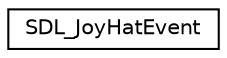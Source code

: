 digraph "Graphical Class Hierarchy"
{
 // LATEX_PDF_SIZE
  edge [fontname="Helvetica",fontsize="10",labelfontname="Helvetica",labelfontsize="10"];
  node [fontname="Helvetica",fontsize="10",shape=record];
  rankdir="LR";
  Node0 [label="SDL_JoyHatEvent",height=0.2,width=0.4,color="black", fillcolor="white", style="filled",URL="$structSDL__JoyHatEvent.html",tooltip="Joystick hat position change event structure (event.jhat.*)"];
}
